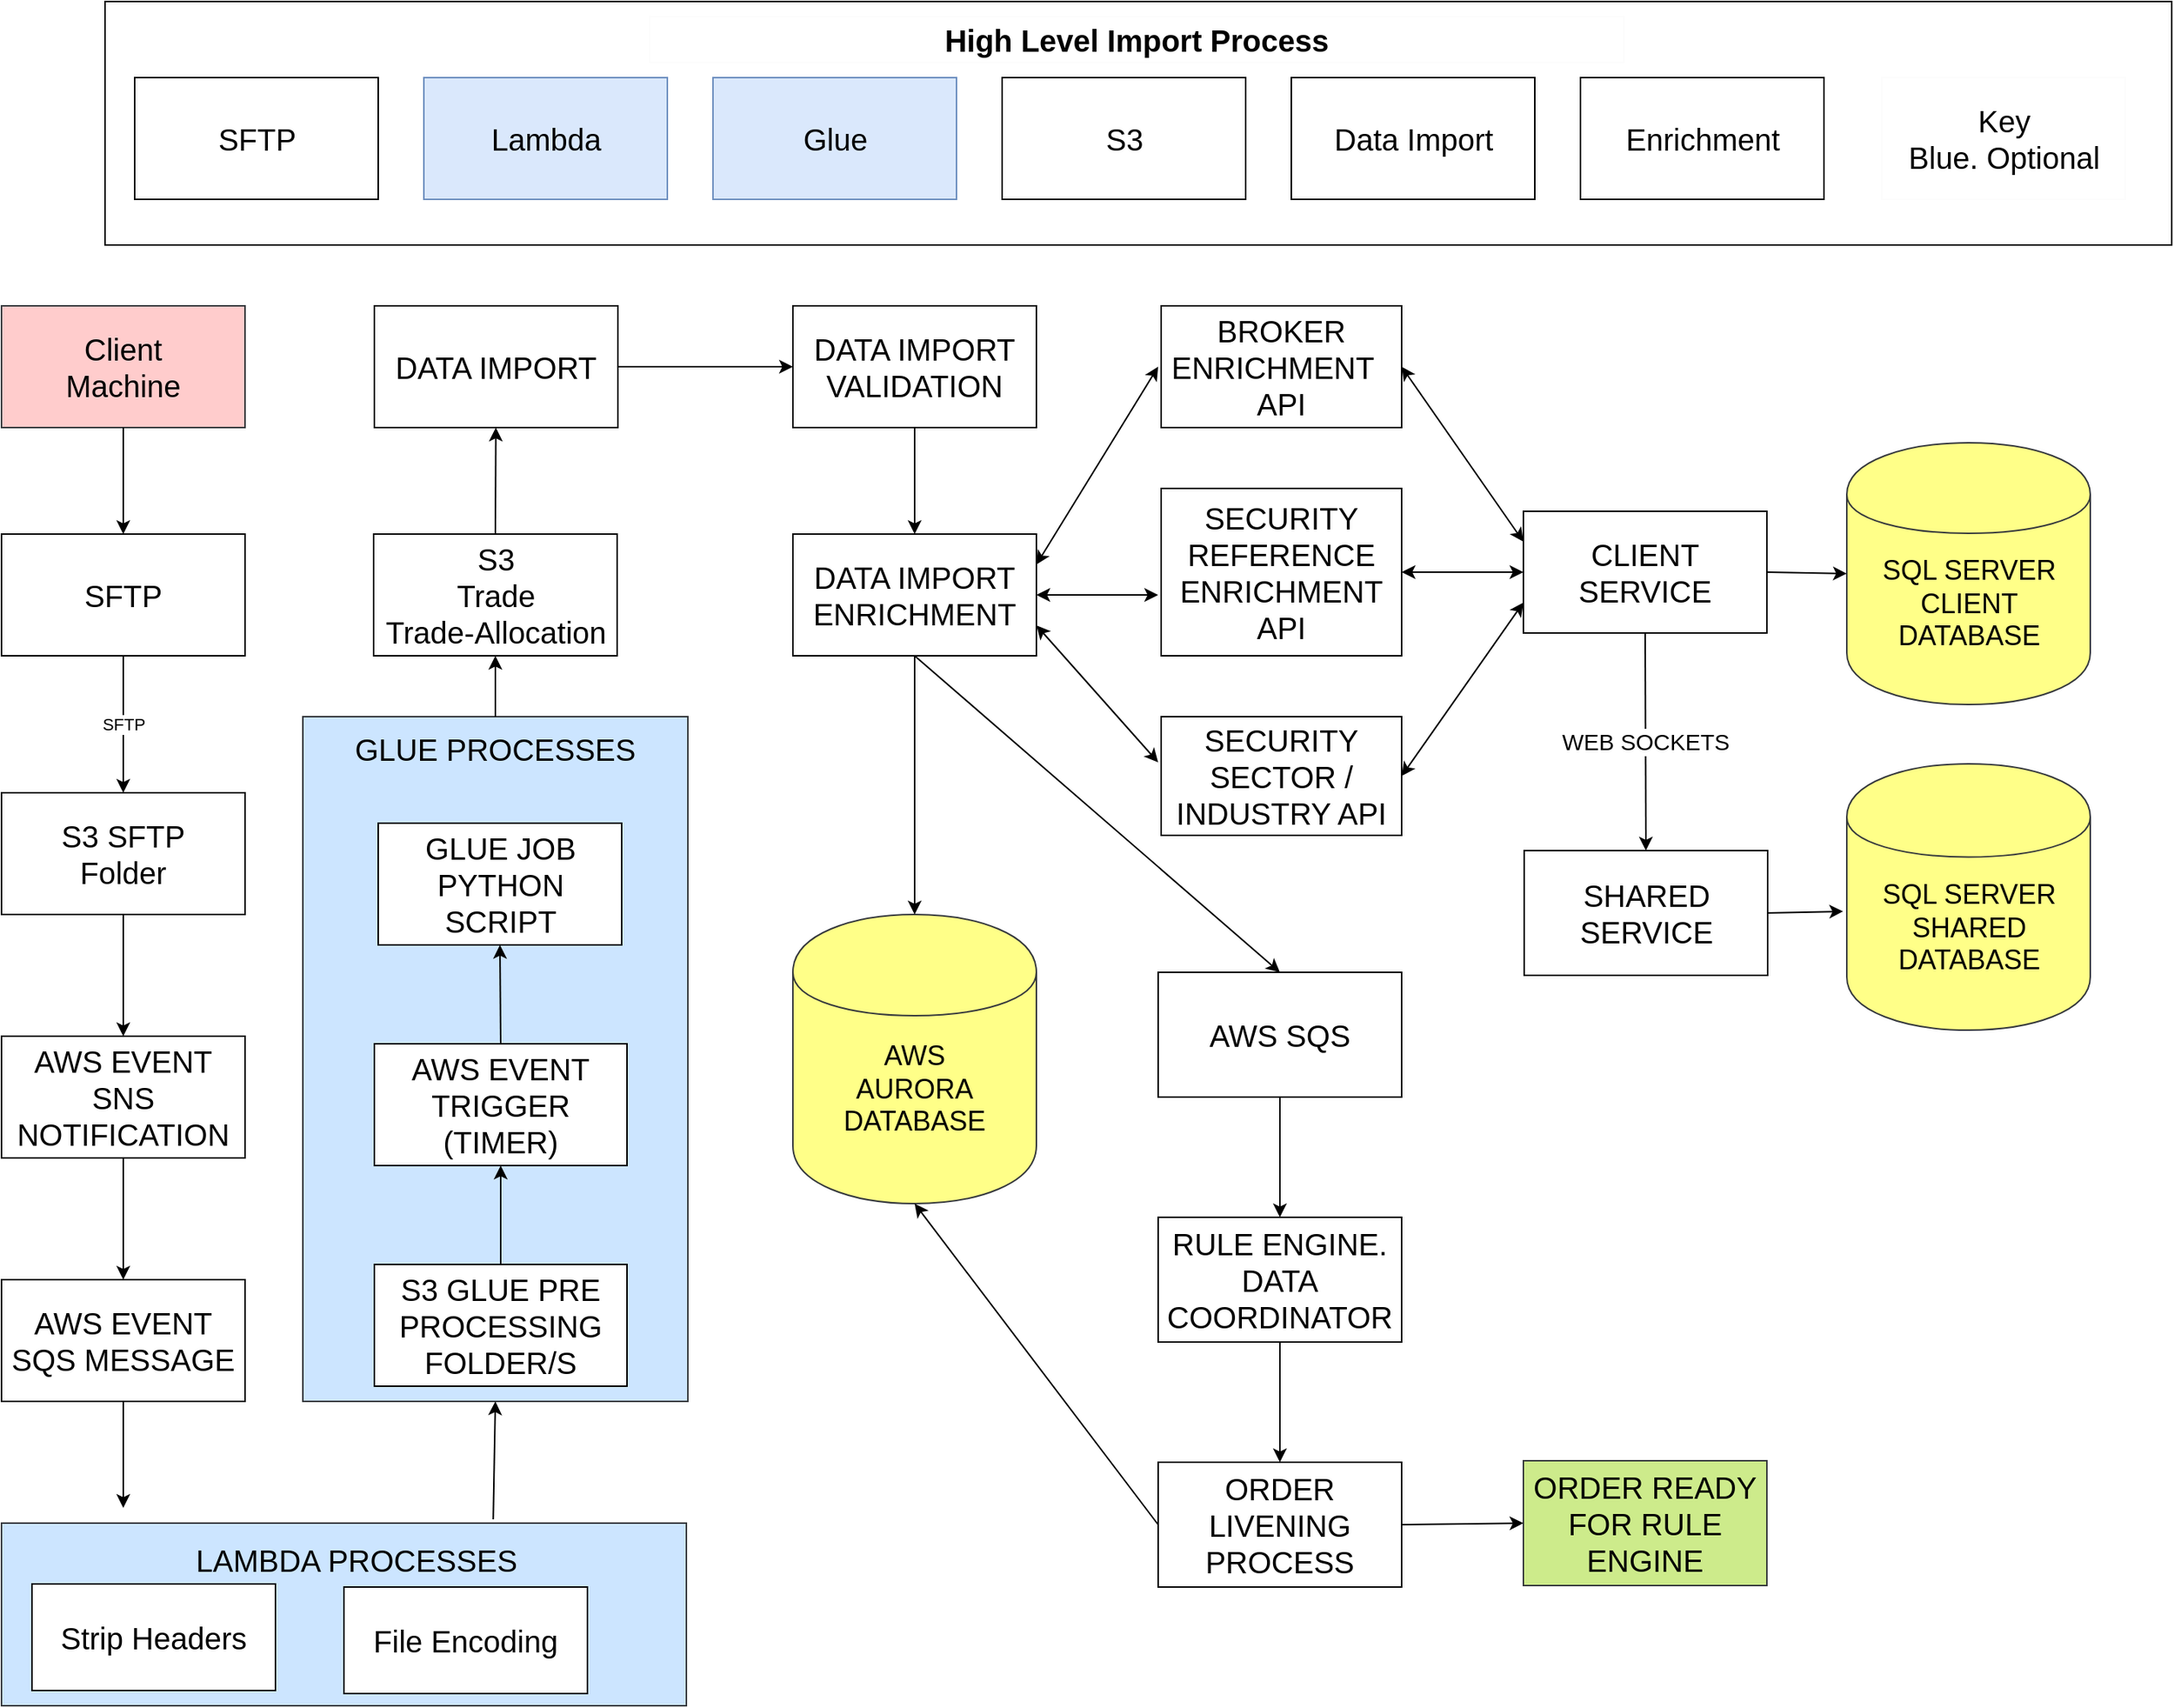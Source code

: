 <mxfile version="12.1.0" type="device" pages="1"><diagram id="cJe0ZvJ53qjGE-iISPPR" name="Page-1"><mxGraphModel dx="2347" dy="1218" grid="1" gridSize="10" guides="1" tooltips="1" connect="1" arrows="1" fold="1" page="1" pageScale="1" pageWidth="1654" pageHeight="1169" math="0" shadow="0"><root><mxCell id="0"/><mxCell id="1" parent="0"/><mxCell id="BquSc8KpHPVkKb1HFil4-1" value="" style="rounded=0;whiteSpace=wrap;html=1;" vertex="1" parent="1"><mxGeometry x="148" y="40" width="1358" height="160" as="geometry"/></mxCell><mxCell id="BquSc8KpHPVkKb1HFil4-2" value="&lt;font style=&quot;font-size: 20px&quot;&gt;SFTP&lt;/font&gt;" style="rounded=0;whiteSpace=wrap;html=1;" vertex="1" parent="1"><mxGeometry x="167.5" y="90" width="160" height="80" as="geometry"/></mxCell><mxCell id="BquSc8KpHPVkKb1HFil4-3" value="&lt;font style=&quot;font-size: 20px&quot;&gt;Lambda&lt;br&gt;&lt;/font&gt;" style="rounded=0;whiteSpace=wrap;html=1;fillColor=#dae8fc;strokeColor=#6c8ebf;" vertex="1" parent="1"><mxGeometry x="357.5" y="90" width="160" height="80" as="geometry"/></mxCell><mxCell id="BquSc8KpHPVkKb1HFil4-4" value="&lt;font style=&quot;font-size: 20px&quot;&gt;Glue&lt;/font&gt;" style="rounded=0;whiteSpace=wrap;html=1;fillColor=#dae8fc;strokeColor=#6c8ebf;" vertex="1" parent="1"><mxGeometry x="547.5" y="90" width="160" height="80" as="geometry"/></mxCell><mxCell id="BquSc8KpHPVkKb1HFil4-5" value="&lt;font style=&quot;font-size: 20px&quot;&gt;S3&lt;/font&gt;" style="rounded=0;whiteSpace=wrap;html=1;" vertex="1" parent="1"><mxGeometry x="737.5" y="90" width="160" height="80" as="geometry"/></mxCell><mxCell id="BquSc8KpHPVkKb1HFil4-6" value="&lt;font style=&quot;font-size: 20px&quot;&gt;Data Import&lt;/font&gt;" style="rounded=0;whiteSpace=wrap;html=1;" vertex="1" parent="1"><mxGeometry x="927.5" y="90" width="160" height="80" as="geometry"/></mxCell><mxCell id="BquSc8KpHPVkKb1HFil4-7" value="&lt;font style=&quot;font-size: 20px&quot;&gt;Enrichment&lt;/font&gt;" style="rounded=0;whiteSpace=wrap;html=1;" vertex="1" parent="1"><mxGeometry x="1117.5" y="90" width="160" height="80" as="geometry"/></mxCell><mxCell id="BquSc8KpHPVkKb1HFil4-8" value="&lt;font style=&quot;font-size: 20px&quot;&gt;Key&lt;br&gt;Blue. Optional&lt;br&gt;&lt;/font&gt;" style="rounded=0;whiteSpace=wrap;html=1;strokeColor=#FCFCFC;" vertex="1" parent="1"><mxGeometry x="1315.5" y="90" width="160" height="80" as="geometry"/></mxCell><mxCell id="BquSc8KpHPVkKb1HFil4-9" value="&lt;font style=&quot;font-size: 20px&quot;&gt;High Level Import Process&lt;br&gt;&lt;/font&gt;" style="rounded=0;whiteSpace=wrap;html=1;strokeColor=#FCFCFC;fontStyle=1" vertex="1" parent="1"><mxGeometry x="506" y="50" width="640" height="30" as="geometry"/></mxCell><mxCell id="BquSc8KpHPVkKb1HFil4-10" value="&lt;font style=&quot;font-size: 20px&quot;&gt;SFTP&lt;/font&gt;" style="rounded=0;whiteSpace=wrap;html=1;" vertex="1" parent="1"><mxGeometry x="80" y="390" width="160" height="80" as="geometry"/></mxCell><mxCell id="BquSc8KpHPVkKb1HFil4-11" value="&lt;font style=&quot;font-size: 20px&quot;&gt;S3 SFTP&lt;br&gt;Folder&lt;br&gt;&lt;/font&gt;" style="rounded=0;whiteSpace=wrap;html=1;" vertex="1" parent="1"><mxGeometry x="80" y="560" width="160" height="80" as="geometry"/></mxCell><mxCell id="BquSc8KpHPVkKb1HFil4-12" value="SFTP" style="endArrow=classic;html=1;entryX=0.5;entryY=0;entryDx=0;entryDy=0;exitX=0.5;exitY=1;exitDx=0;exitDy=0;" edge="1" parent="1" source="BquSc8KpHPVkKb1HFil4-10" target="BquSc8KpHPVkKb1HFil4-11"><mxGeometry width="50" height="50" relative="1" as="geometry"><mxPoint x="120" y="520" as="sourcePoint"/><mxPoint x="170" y="470" as="targetPoint"/></mxGeometry></mxCell><mxCell id="BquSc8KpHPVkKb1HFil4-14" value="&lt;font style=&quot;font-size: 20px&quot;&gt;Client&lt;br&gt;Machine&lt;br&gt;&lt;/font&gt;" style="rounded=0;whiteSpace=wrap;html=1;fillColor=#ffcccc;strokeColor=#36393d;" vertex="1" parent="1"><mxGeometry x="80" y="240" width="160" height="80" as="geometry"/></mxCell><mxCell id="BquSc8KpHPVkKb1HFil4-15" value="" style="endArrow=classic;html=1;exitX=0.5;exitY=1;exitDx=0;exitDy=0;entryX=0.5;entryY=0;entryDx=0;entryDy=0;" edge="1" parent="1" source="BquSc8KpHPVkKb1HFil4-14" target="BquSc8KpHPVkKb1HFil4-10"><mxGeometry width="50" height="50" relative="1" as="geometry"><mxPoint x="190" y="380" as="sourcePoint"/><mxPoint x="240" y="330" as="targetPoint"/></mxGeometry></mxCell><mxCell id="BquSc8KpHPVkKb1HFil4-16" value="&lt;font style=&quot;font-size: 20px&quot;&gt;AWS EVENT&lt;br&gt;SNS NOTIFICATION&lt;br&gt;&lt;/font&gt;" style="rounded=0;whiteSpace=wrap;html=1;" vertex="1" parent="1"><mxGeometry x="80" y="720" width="160" height="80" as="geometry"/></mxCell><mxCell id="BquSc8KpHPVkKb1HFil4-17" value="" style="endArrow=classic;html=1;exitX=0.5;exitY=1;exitDx=0;exitDy=0;entryX=0.5;entryY=0;entryDx=0;entryDy=0;" edge="1" parent="1" source="BquSc8KpHPVkKb1HFil4-11" target="BquSc8KpHPVkKb1HFil4-16"><mxGeometry width="50" height="50" relative="1" as="geometry"><mxPoint x="370" y="700" as="sourcePoint"/><mxPoint x="420" y="650" as="targetPoint"/></mxGeometry></mxCell><mxCell id="BquSc8KpHPVkKb1HFil4-18" value="&lt;font style=&quot;font-size: 20px&quot;&gt;AWS EVENT&lt;br&gt;SQS MESSAGE&lt;br&gt;&lt;/font&gt;" style="rounded=0;whiteSpace=wrap;html=1;" vertex="1" parent="1"><mxGeometry x="80" y="880" width="160" height="80" as="geometry"/></mxCell><mxCell id="BquSc8KpHPVkKb1HFil4-19" value="" style="endArrow=classic;html=1;exitX=0.5;exitY=1;exitDx=0;exitDy=0;entryX=0.5;entryY=0;entryDx=0;entryDy=0;" edge="1" parent="1" source="BquSc8KpHPVkKb1HFil4-16" target="BquSc8KpHPVkKb1HFil4-18"><mxGeometry width="50" height="50" relative="1" as="geometry"><mxPoint x="270" y="880" as="sourcePoint"/><mxPoint x="320" y="830" as="targetPoint"/></mxGeometry></mxCell><mxCell id="BquSc8KpHPVkKb1HFil4-20" value="&lt;font style=&quot;font-size: 20px&quot;&gt;&amp;nbsp; &amp;nbsp; &amp;nbsp; &amp;nbsp; &amp;nbsp; LAMBDA PROCESSES&amp;nbsp; &amp;nbsp; &amp;nbsp; &amp;nbsp;&lt;br&gt;&lt;br&gt;&lt;br&gt;&amp;nbsp;&lt;br&gt;&lt;/font&gt;" style="rounded=0;whiteSpace=wrap;html=1;fillColor=#cce5ff;strokeColor=#36393d;" vertex="1" parent="1"><mxGeometry x="80" y="1040" width="450" height="120" as="geometry"/></mxCell><mxCell id="BquSc8KpHPVkKb1HFil4-21" value="" style="endArrow=classic;html=1;exitX=0.5;exitY=1;exitDx=0;exitDy=0;" edge="1" parent="1" source="BquSc8KpHPVkKb1HFil4-18"><mxGeometry width="50" height="50" relative="1" as="geometry"><mxPoint x="330" y="1070" as="sourcePoint"/><mxPoint x="160" y="1030" as="targetPoint"/></mxGeometry></mxCell><mxCell id="BquSc8KpHPVkKb1HFil4-22" value="&lt;font style=&quot;font-size: 20px&quot;&gt;Strip Headers&lt;br&gt;&lt;/font&gt;" style="rounded=0;whiteSpace=wrap;html=1;" vertex="1" parent="1"><mxGeometry x="100" y="1080" width="160" height="70" as="geometry"/></mxCell><mxCell id="BquSc8KpHPVkKb1HFil4-23" value="&lt;font style=&quot;font-size: 20px&quot;&gt;File Encoding&lt;br&gt;&lt;/font&gt;" style="rounded=0;whiteSpace=wrap;html=1;" vertex="1" parent="1"><mxGeometry x="305" y="1082" width="160" height="70" as="geometry"/></mxCell><mxCell id="BquSc8KpHPVkKb1HFil4-25" value="&lt;font style=&quot;font-size: 20px&quot;&gt;GLUE PROCESSES&lt;br&gt;&lt;br&gt;&lt;br&gt;&lt;br&gt;&lt;br&gt;&lt;br&gt;&lt;br&gt;&lt;br&gt;&lt;br&gt;&lt;br&gt;&lt;br&gt;&lt;br&gt;&lt;br&gt;&lt;br&gt;&lt;br&gt;&lt;br&gt;&lt;br&gt;&lt;br&gt;&lt;/font&gt;" style="rounded=0;whiteSpace=wrap;html=1;fillColor=#cce5ff;strokeColor=#36393d;" vertex="1" parent="1"><mxGeometry x="278" y="510" width="253" height="450" as="geometry"/></mxCell><mxCell id="BquSc8KpHPVkKb1HFil4-26" value="&lt;font style=&quot;font-size: 20px&quot;&gt;S3 GLUE PRE PROCESSING FOLDER/S&lt;br&gt;&lt;/font&gt;" style="rounded=0;whiteSpace=wrap;html=1;" vertex="1" parent="1"><mxGeometry x="325" y="870" width="166" height="80" as="geometry"/></mxCell><mxCell id="BquSc8KpHPVkKb1HFil4-27" value="" style="endArrow=classic;html=1;exitX=0.718;exitY=-0.021;exitDx=0;exitDy=0;exitPerimeter=0;entryX=0.5;entryY=1;entryDx=0;entryDy=0;" edge="1" parent="1" source="BquSc8KpHPVkKb1HFil4-20" target="BquSc8KpHPVkKb1HFil4-25"><mxGeometry width="50" height="50" relative="1" as="geometry"><mxPoint x="620" y="930" as="sourcePoint"/><mxPoint x="670" y="880" as="targetPoint"/></mxGeometry></mxCell><mxCell id="BquSc8KpHPVkKb1HFil4-28" value="&lt;font style=&quot;font-size: 20px&quot;&gt;AWS EVENT&lt;br&gt;TRIGGER (TIMER)&lt;br&gt;&lt;/font&gt;" style="rounded=0;whiteSpace=wrap;html=1;" vertex="1" parent="1"><mxGeometry x="325" y="725" width="166" height="80" as="geometry"/></mxCell><mxCell id="BquSc8KpHPVkKb1HFil4-29" value="" style="endArrow=classic;html=1;exitX=0.5;exitY=0;exitDx=0;exitDy=0;entryX=0.5;entryY=1;entryDx=0;entryDy=0;" edge="1" parent="1" source="BquSc8KpHPVkKb1HFil4-26" target="BquSc8KpHPVkKb1HFil4-28"><mxGeometry width="50" height="50" relative="1" as="geometry"><mxPoint x="690" y="770" as="sourcePoint"/><mxPoint x="740" y="720" as="targetPoint"/></mxGeometry></mxCell><mxCell id="BquSc8KpHPVkKb1HFil4-30" value="&lt;font style=&quot;font-size: 20px&quot;&gt;GLUE JOB&lt;br&gt;PYTHON SCRIPT&lt;br&gt;&lt;/font&gt;" style="rounded=0;whiteSpace=wrap;html=1;" vertex="1" parent="1"><mxGeometry x="327.5" y="580" width="160" height="80" as="geometry"/></mxCell><mxCell id="BquSc8KpHPVkKb1HFil4-33" value="&lt;font style=&quot;font-size: 20px&quot;&gt;S3&lt;br&gt;Trade&lt;br&gt;Trade-Allocation&lt;br&gt;&lt;/font&gt;" style="rounded=0;whiteSpace=wrap;html=1;" vertex="1" parent="1"><mxGeometry x="324.5" y="390" width="160" height="80" as="geometry"/></mxCell><mxCell id="BquSc8KpHPVkKb1HFil4-34" value="" style="endArrow=classic;html=1;exitX=0.5;exitY=0;exitDx=0;exitDy=0;entryX=0.5;entryY=1;entryDx=0;entryDy=0;" edge="1" parent="1" source="BquSc8KpHPVkKb1HFil4-25" target="BquSc8KpHPVkKb1HFil4-33"><mxGeometry width="50" height="50" relative="1" as="geometry"><mxPoint x="530" y="420" as="sourcePoint"/><mxPoint x="580" y="370" as="targetPoint"/></mxGeometry></mxCell><mxCell id="BquSc8KpHPVkKb1HFil4-35" value="" style="endArrow=classic;html=1;exitX=0.5;exitY=0;exitDx=0;exitDy=0;entryX=0.5;entryY=1;entryDx=0;entryDy=0;" edge="1" parent="1" source="BquSc8KpHPVkKb1HFil4-28" target="BquSc8KpHPVkKb1HFil4-30"><mxGeometry width="50" height="50" relative="1" as="geometry"><mxPoint x="640" y="640" as="sourcePoint"/><mxPoint x="690" y="590" as="targetPoint"/></mxGeometry></mxCell><mxCell id="BquSc8KpHPVkKb1HFil4-36" value="&lt;font style=&quot;font-size: 20px&quot;&gt;DATA IMPORT&lt;br&gt;&lt;/font&gt;" style="rounded=0;whiteSpace=wrap;html=1;" vertex="1" parent="1"><mxGeometry x="325" y="240" width="160" height="80" as="geometry"/></mxCell><mxCell id="BquSc8KpHPVkKb1HFil4-37" value="" style="endArrow=classic;html=1;exitX=0.5;exitY=0;exitDx=0;exitDy=0;" edge="1" parent="1" source="BquSc8KpHPVkKb1HFil4-33" target="BquSc8KpHPVkKb1HFil4-36"><mxGeometry width="50" height="50" relative="1" as="geometry"><mxPoint x="570" y="340" as="sourcePoint"/><mxPoint x="620" y="290" as="targetPoint"/></mxGeometry></mxCell><mxCell id="BquSc8KpHPVkKb1HFil4-38" value="&lt;font style=&quot;font-size: 20px&quot;&gt;DATA IMPORT&lt;br&gt;VALIDATION&lt;br&gt;&lt;/font&gt;" style="rounded=0;whiteSpace=wrap;html=1;" vertex="1" parent="1"><mxGeometry x="600" y="240" width="160" height="80" as="geometry"/></mxCell><mxCell id="BquSc8KpHPVkKb1HFil4-39" value="" style="endArrow=classic;html=1;exitX=1;exitY=0.5;exitDx=0;exitDy=0;entryX=0;entryY=0.5;entryDx=0;entryDy=0;" edge="1" parent="1" source="BquSc8KpHPVkKb1HFil4-36" target="BquSc8KpHPVkKb1HFil4-38"><mxGeometry width="50" height="50" relative="1" as="geometry"><mxPoint x="540" y="300" as="sourcePoint"/><mxPoint x="590" y="250" as="targetPoint"/></mxGeometry></mxCell><mxCell id="BquSc8KpHPVkKb1HFil4-40" value="&lt;font style=&quot;font-size: 20px&quot;&gt;DATA IMPORT&lt;br&gt;ENRICHMENT&lt;br&gt;&lt;/font&gt;" style="rounded=0;whiteSpace=wrap;html=1;" vertex="1" parent="1"><mxGeometry x="600" y="390" width="160" height="80" as="geometry"/></mxCell><mxCell id="BquSc8KpHPVkKb1HFil4-42" value="&lt;font style=&quot;font-size: 20px&quot;&gt;CLIENT SERVICE&lt;br&gt;&lt;/font&gt;" style="rounded=0;whiteSpace=wrap;html=1;" vertex="1" parent="1"><mxGeometry x="1080" y="375" width="160" height="80" as="geometry"/></mxCell><mxCell id="BquSc8KpHPVkKb1HFil4-43" value="&lt;font style=&quot;font-size: 20px&quot;&gt;BROKER&lt;br&gt;ENRICHMENT&amp;nbsp;&amp;nbsp;&lt;br&gt;API&lt;br&gt;&lt;/font&gt;" style="rounded=0;whiteSpace=wrap;html=1;" vertex="1" parent="1"><mxGeometry x="842" y="240" width="158" height="80" as="geometry"/></mxCell><mxCell id="BquSc8KpHPVkKb1HFil4-44" value="&lt;font style=&quot;font-size: 20px&quot;&gt;SECURITY REFERENCE ENRICHMENT&lt;br&gt;API&lt;br&gt;&lt;/font&gt;" style="rounded=0;whiteSpace=wrap;html=1;" vertex="1" parent="1"><mxGeometry x="842" y="360" width="158" height="110" as="geometry"/></mxCell><mxCell id="BquSc8KpHPVkKb1HFil4-45" value="&lt;font style=&quot;font-size: 20px&quot;&gt;SECURITY&lt;br&gt;SECTOR /&lt;br&gt;INDUSTRY API&lt;br&gt;&lt;/font&gt;" style="rounded=0;whiteSpace=wrap;html=1;" vertex="1" parent="1"><mxGeometry x="842" y="510" width="158" height="78" as="geometry"/></mxCell><mxCell id="BquSc8KpHPVkKb1HFil4-46" value="&lt;font style=&quot;font-size: 18px&quot;&gt;AWS&lt;br&gt;AURORA&lt;br&gt;DATABASE&lt;/font&gt;" style="shape=cylinder;whiteSpace=wrap;html=1;boundedLbl=1;backgroundOutline=1;strokeColor=#36393d;fillColor=#ffff88;" vertex="1" parent="1"><mxGeometry x="600" y="640" width="160" height="190" as="geometry"/></mxCell><mxCell id="BquSc8KpHPVkKb1HFil4-48" value="&lt;span style=&quot;font-size: 18px&quot;&gt;SQL SERVER CLIENT DATABASE&lt;/span&gt;" style="shape=cylinder;whiteSpace=wrap;html=1;boundedLbl=1;backgroundOutline=1;strokeColor=#36393d;fillColor=#ffff88;" vertex="1" parent="1"><mxGeometry x="1292.5" y="330" width="160" height="172" as="geometry"/></mxCell><mxCell id="BquSc8KpHPVkKb1HFil4-49" value="&lt;font style=&quot;font-size: 20px&quot;&gt;SHARED SERVICE&lt;br&gt;&lt;/font&gt;" style="rounded=0;whiteSpace=wrap;html=1;" vertex="1" parent="1"><mxGeometry x="1080.5" y="598" width="160" height="82" as="geometry"/></mxCell><mxCell id="BquSc8KpHPVkKb1HFil4-50" value="&lt;span style=&quot;font-size: 18px&quot;&gt;SQL SERVER SHARED DATABASE&lt;/span&gt;" style="shape=cylinder;whiteSpace=wrap;html=1;boundedLbl=1;backgroundOutline=1;strokeColor=#36393d;fillColor=#ffff88;" vertex="1" parent="1"><mxGeometry x="1292.5" y="541" width="160" height="175" as="geometry"/></mxCell><mxCell id="BquSc8KpHPVkKb1HFil4-52" value="" style="endArrow=classic;html=1;exitX=1;exitY=0.5;exitDx=0;exitDy=0;entryX=-0.015;entryY=0.554;entryDx=0;entryDy=0;entryPerimeter=0;" edge="1" parent="1" source="BquSc8KpHPVkKb1HFil4-49" target="BquSc8KpHPVkKb1HFil4-50"><mxGeometry width="50" height="50" relative="1" as="geometry"><mxPoint x="1172.5" y="750" as="sourcePoint"/><mxPoint x="1222.5" y="700" as="targetPoint"/></mxGeometry></mxCell><mxCell id="BquSc8KpHPVkKb1HFil4-53" value="" style="endArrow=classic;html=1;exitX=1;exitY=0.5;exitDx=0;exitDy=0;entryX=0;entryY=0.5;entryDx=0;entryDy=0;" edge="1" parent="1" source="BquSc8KpHPVkKb1HFil4-42" target="BquSc8KpHPVkKb1HFil4-48"><mxGeometry width="50" height="50" relative="1" as="geometry"><mxPoint x="1502.5" y="440" as="sourcePoint"/><mxPoint x="1552.5" y="390" as="targetPoint"/></mxGeometry></mxCell><mxCell id="BquSc8KpHPVkKb1HFil4-54" value="&lt;font style=&quot;font-size: 15px&quot;&gt;WEB SOCKETS&lt;/font&gt;" style="endArrow=classic;html=1;exitX=0.5;exitY=1;exitDx=0;exitDy=0;entryX=0.5;entryY=0;entryDx=0;entryDy=0;" edge="1" parent="1" source="BquSc8KpHPVkKb1HFil4-42" target="BquSc8KpHPVkKb1HFil4-49"><mxGeometry width="50" height="50" relative="1" as="geometry"><mxPoint x="1212.5" y="550" as="sourcePoint"/><mxPoint x="1262.5" y="500" as="targetPoint"/></mxGeometry></mxCell><mxCell id="BquSc8KpHPVkKb1HFil4-55" value="" style="endArrow=classic;html=1;exitX=0.5;exitY=1;exitDx=0;exitDy=0;entryX=0.5;entryY=0;entryDx=0;entryDy=0;" edge="1" parent="1" source="BquSc8KpHPVkKb1HFil4-38" target="BquSc8KpHPVkKb1HFil4-40"><mxGeometry width="50" height="50" relative="1" as="geometry"><mxPoint x="770" y="390" as="sourcePoint"/><mxPoint x="820" y="340" as="targetPoint"/></mxGeometry></mxCell><mxCell id="BquSc8KpHPVkKb1HFil4-56" value="" style="endArrow=classic;html=1;exitX=0.5;exitY=1;exitDx=0;exitDy=0;entryX=0.5;entryY=0;entryDx=0;entryDy=0;" edge="1" parent="1" source="BquSc8KpHPVkKb1HFil4-40" target="BquSc8KpHPVkKb1HFil4-46"><mxGeometry width="50" height="50" relative="1" as="geometry"><mxPoint x="780" y="520" as="sourcePoint"/><mxPoint x="830" y="470" as="targetPoint"/></mxGeometry></mxCell><mxCell id="BquSc8KpHPVkKb1HFil4-60" value="" style="endArrow=classic;startArrow=classic;html=1;exitX=1;exitY=0.5;exitDx=0;exitDy=0;" edge="1" parent="1" source="BquSc8KpHPVkKb1HFil4-40"><mxGeometry width="50" height="50" relative="1" as="geometry"><mxPoint x="790" y="450" as="sourcePoint"/><mxPoint x="840" y="430" as="targetPoint"/></mxGeometry></mxCell><mxCell id="BquSc8KpHPVkKb1HFil4-61" value="" style="endArrow=classic;startArrow=classic;html=1;entryX=1;entryY=0.75;entryDx=0;entryDy=0;" edge="1" parent="1" target="BquSc8KpHPVkKb1HFil4-40"><mxGeometry width="50" height="50" relative="1" as="geometry"><mxPoint x="840" y="540" as="sourcePoint"/><mxPoint x="840" y="530" as="targetPoint"/></mxGeometry></mxCell><mxCell id="BquSc8KpHPVkKb1HFil4-62" value="" style="endArrow=classic;startArrow=classic;html=1;exitX=1;exitY=0.25;exitDx=0;exitDy=0;" edge="1" parent="1" source="BquSc8KpHPVkKb1HFil4-40"><mxGeometry width="50" height="50" relative="1" as="geometry"><mxPoint x="790" y="370" as="sourcePoint"/><mxPoint x="840" y="280" as="targetPoint"/></mxGeometry></mxCell><mxCell id="BquSc8KpHPVkKb1HFil4-63" value="" style="endArrow=classic;startArrow=classic;html=1;exitX=1;exitY=0.5;exitDx=0;exitDy=0;entryX=0;entryY=0.25;entryDx=0;entryDy=0;" edge="1" parent="1" source="BquSc8KpHPVkKb1HFil4-43" target="BquSc8KpHPVkKb1HFil4-42"><mxGeometry width="50" height="50" relative="1" as="geometry"><mxPoint x="1050" y="320" as="sourcePoint"/><mxPoint x="1100" y="270" as="targetPoint"/></mxGeometry></mxCell><mxCell id="BquSc8KpHPVkKb1HFil4-64" value="" style="endArrow=classic;startArrow=classic;html=1;exitX=1;exitY=0.5;exitDx=0;exitDy=0;entryX=0;entryY=0.5;entryDx=0;entryDy=0;" edge="1" parent="1" source="BquSc8KpHPVkKb1HFil4-44" target="BquSc8KpHPVkKb1HFil4-42"><mxGeometry width="50" height="50" relative="1" as="geometry"><mxPoint x="1150" y="320" as="sourcePoint"/><mxPoint x="1030" y="415" as="targetPoint"/></mxGeometry></mxCell><mxCell id="BquSc8KpHPVkKb1HFil4-65" value="" style="endArrow=classic;startArrow=classic;html=1;entryX=0;entryY=0.75;entryDx=0;entryDy=0;exitX=1;exitY=0.5;exitDx=0;exitDy=0;" edge="1" parent="1" source="BquSc8KpHPVkKb1HFil4-45" target="BquSc8KpHPVkKb1HFil4-42"><mxGeometry width="50" height="50" relative="1" as="geometry"><mxPoint x="970" y="720" as="sourcePoint"/><mxPoint x="1020" y="670" as="targetPoint"/></mxGeometry></mxCell><mxCell id="BquSc8KpHPVkKb1HFil4-68" value="&lt;font style=&quot;font-size: 20px&quot;&gt;AWS SQS&lt;br&gt;&lt;/font&gt;" style="rounded=0;whiteSpace=wrap;html=1;" vertex="1" parent="1"><mxGeometry x="840" y="678" width="160" height="82" as="geometry"/></mxCell><mxCell id="BquSc8KpHPVkKb1HFil4-70" value="&lt;font style=&quot;font-size: 20px&quot;&gt;RULE ENGINE.&lt;br&gt;DATA COORDINATOR&lt;br&gt;&lt;/font&gt;" style="rounded=0;whiteSpace=wrap;html=1;" vertex="1" parent="1"><mxGeometry x="840" y="839" width="160" height="82" as="geometry"/></mxCell><mxCell id="BquSc8KpHPVkKb1HFil4-71" value="" style="endArrow=classic;html=1;exitX=0.5;exitY=1;exitDx=0;exitDy=0;entryX=0.5;entryY=0;entryDx=0;entryDy=0;" edge="1" parent="1" source="BquSc8KpHPVkKb1HFil4-40" target="BquSc8KpHPVkKb1HFil4-68"><mxGeometry width="50" height="50" relative="1" as="geometry"><mxPoint x="750" y="640" as="sourcePoint"/><mxPoint x="800" y="590" as="targetPoint"/></mxGeometry></mxCell><mxCell id="BquSc8KpHPVkKb1HFil4-72" value="" style="endArrow=classic;html=1;exitX=0.5;exitY=1;exitDx=0;exitDy=0;entryX=0.5;entryY=0;entryDx=0;entryDy=0;" edge="1" parent="1" source="BquSc8KpHPVkKb1HFil4-68" target="BquSc8KpHPVkKb1HFil4-70"><mxGeometry width="50" height="50" relative="1" as="geometry"><mxPoint x="970" y="820" as="sourcePoint"/><mxPoint x="1020" y="770" as="targetPoint"/></mxGeometry></mxCell><mxCell id="BquSc8KpHPVkKb1HFil4-73" value="&lt;font style=&quot;font-size: 20px&quot;&gt;ORDER LIVENING PROCESS&lt;br&gt;&lt;/font&gt;" style="rounded=0;whiteSpace=wrap;html=1;" vertex="1" parent="1"><mxGeometry x="840" y="1000" width="160" height="82" as="geometry"/></mxCell><mxCell id="BquSc8KpHPVkKb1HFil4-75" value="" style="endArrow=classic;html=1;exitX=0;exitY=0.5;exitDx=0;exitDy=0;entryX=0.5;entryY=1;entryDx=0;entryDy=0;" edge="1" parent="1" source="BquSc8KpHPVkKb1HFil4-73" target="BquSc8KpHPVkKb1HFil4-46"><mxGeometry width="50" height="50" relative="1" as="geometry"><mxPoint x="690" y="1000" as="sourcePoint"/><mxPoint x="740" y="950" as="targetPoint"/></mxGeometry></mxCell><mxCell id="BquSc8KpHPVkKb1HFil4-76" value="" style="endArrow=classic;html=1;exitX=0.5;exitY=1;exitDx=0;exitDy=0;entryX=0.5;entryY=0;entryDx=0;entryDy=0;" edge="1" parent="1" source="BquSc8KpHPVkKb1HFil4-70" target="BquSc8KpHPVkKb1HFil4-73"><mxGeometry width="50" height="50" relative="1" as="geometry"><mxPoint x="1090" y="850" as="sourcePoint"/><mxPoint x="1140" y="800" as="targetPoint"/></mxGeometry></mxCell><mxCell id="BquSc8KpHPVkKb1HFil4-77" value="&lt;font style=&quot;font-size: 20px&quot;&gt;ORDER READY FOR RULE ENGINE&lt;br&gt;&lt;/font&gt;" style="rounded=0;whiteSpace=wrap;html=1;fillColor=#cdeb8b;strokeColor=#36393d;" vertex="1" parent="1"><mxGeometry x="1080" y="999" width="160" height="82" as="geometry"/></mxCell><mxCell id="BquSc8KpHPVkKb1HFil4-78" value="" style="endArrow=classic;html=1;exitX=1;exitY=0.5;exitDx=0;exitDy=0;entryX=0;entryY=0.5;entryDx=0;entryDy=0;" edge="1" parent="1" source="BquSc8KpHPVkKb1HFil4-73" target="BquSc8KpHPVkKb1HFil4-77"><mxGeometry width="50" height="50" relative="1" as="geometry"><mxPoint x="1110" y="930" as="sourcePoint"/><mxPoint x="1160" y="880" as="targetPoint"/></mxGeometry></mxCell></root></mxGraphModel></diagram></mxfile>
